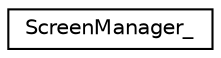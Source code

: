 digraph "Graphical Class Hierarchy"
{
  edge [fontname="Helvetica",fontsize="10",labelfontname="Helvetica",labelfontsize="10"];
  node [fontname="Helvetica",fontsize="10",shape=record];
  rankdir="LR";
  Node0 [label="ScreenManager_",height=0.2,width=0.4,color="black", fillcolor="white", style="filled",URL="$structScreenManager__.html"];
}
